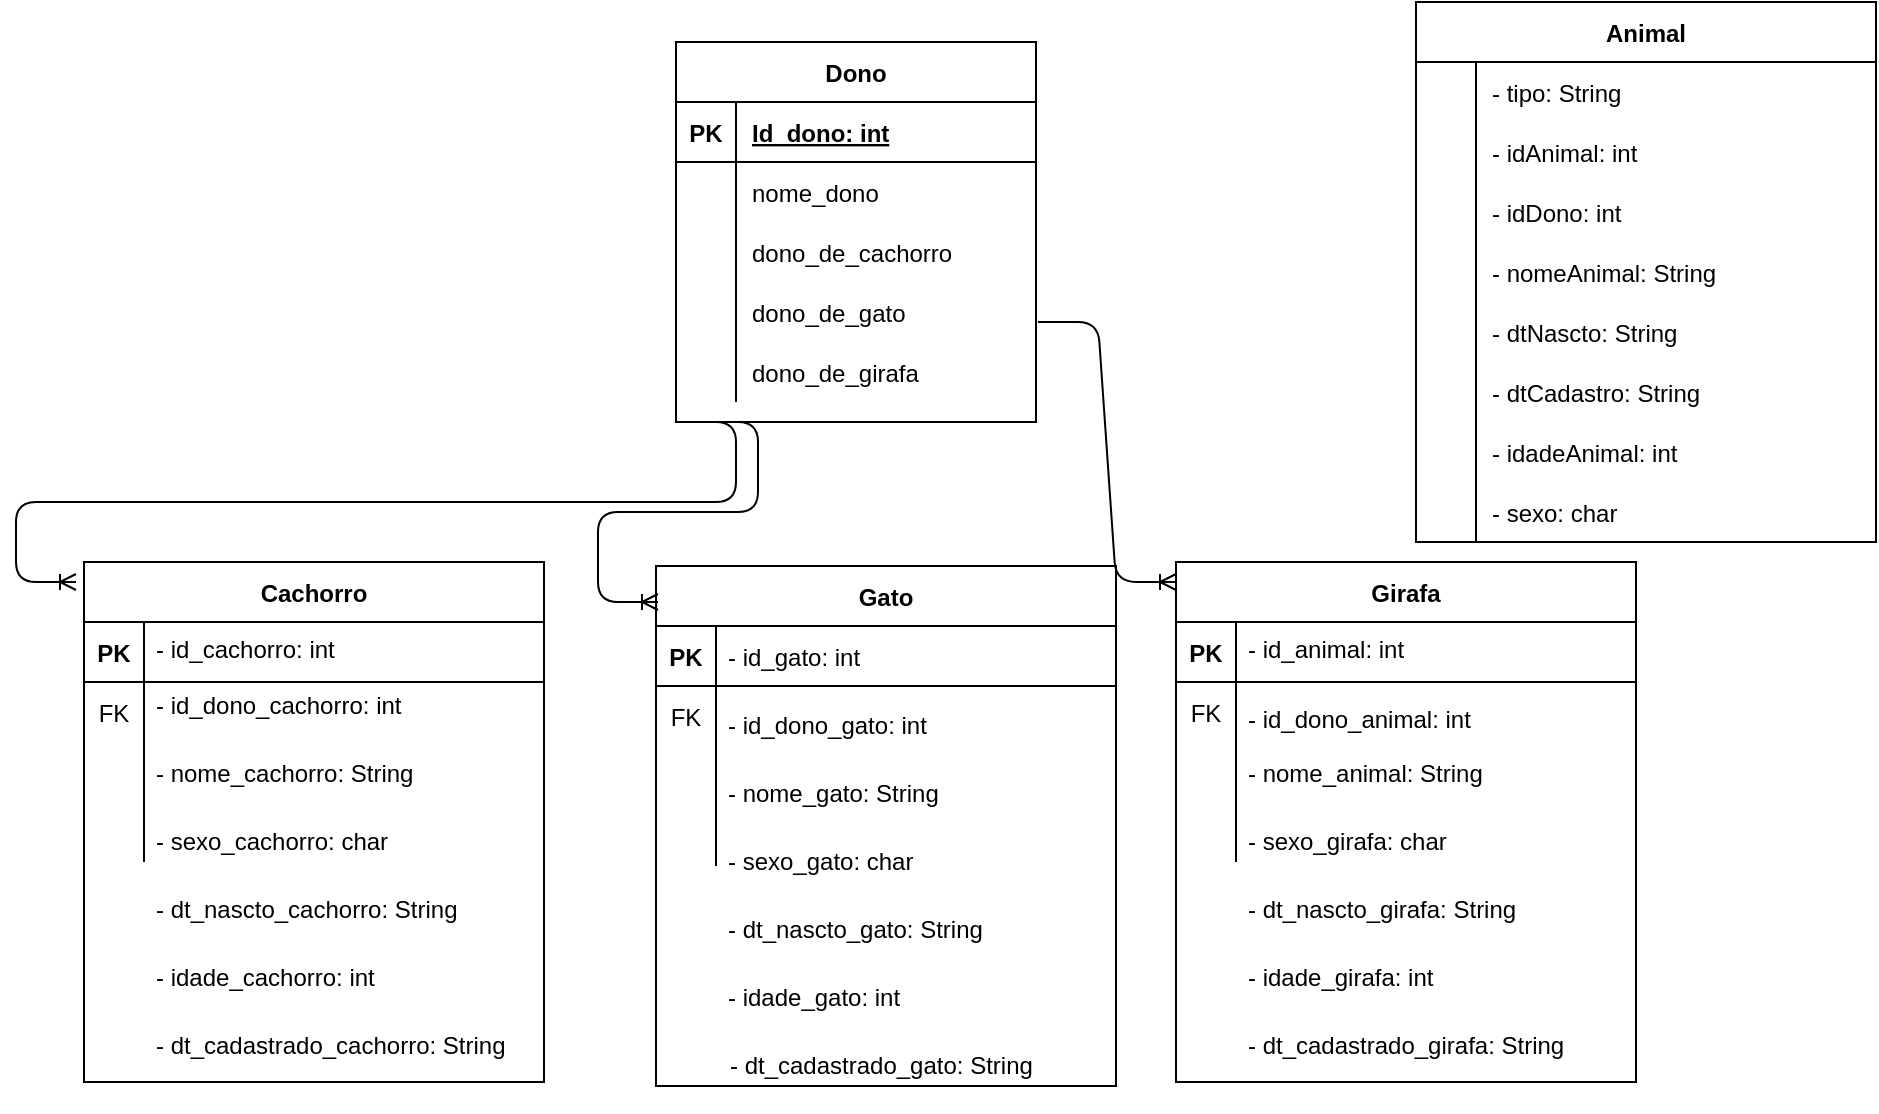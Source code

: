 <mxfile version="15.2.9" type="device" pages="2"><diagram id="C2Fwb1RQoLCma6E9Kmkk" name="MER"><mxGraphModel dx="2482" dy="478" grid="1" gridSize="10" guides="1" tooltips="1" connect="1" arrows="1" fold="1" page="1" pageScale="1" pageWidth="850" pageHeight="1100" math="0" shadow="0"><root><mxCell id="0"/><mxCell id="1" parent="0"/><mxCell id="GZSRxPhPsaHwsU6I7GCp-55" value="Cachorro" style="shape=table;startSize=30;container=1;collapsible=1;childLayout=tableLayout;fixedRows=1;rowLines=0;fontStyle=1;align=center;resizeLast=1;" parent="1" vertex="1"><mxGeometry x="-816" y="330" width="230" height="260" as="geometry"/></mxCell><mxCell id="GZSRxPhPsaHwsU6I7GCp-56" value="" style="shape=partialRectangle;collapsible=0;dropTarget=0;pointerEvents=0;fillColor=none;top=0;left=0;bottom=1;right=0;points=[[0,0.5],[1,0.5]];portConstraint=eastwest;" parent="GZSRxPhPsaHwsU6I7GCp-55" vertex="1"><mxGeometry y="30" width="230" height="30" as="geometry"/></mxCell><mxCell id="GZSRxPhPsaHwsU6I7GCp-57" value="PK" style="shape=partialRectangle;connectable=0;fillColor=none;top=0;left=0;bottom=0;right=0;fontStyle=1;overflow=hidden;" parent="GZSRxPhPsaHwsU6I7GCp-56" vertex="1"><mxGeometry width="30" height="30" as="geometry"><mxRectangle width="30" height="30" as="alternateBounds"/></mxGeometry></mxCell><mxCell id="GZSRxPhPsaHwsU6I7GCp-58" value="" style="shape=partialRectangle;connectable=0;fillColor=none;top=0;left=0;bottom=0;right=0;align=left;spacingLeft=6;fontStyle=5;overflow=hidden;" parent="GZSRxPhPsaHwsU6I7GCp-56" vertex="1"><mxGeometry x="30" width="200" height="30" as="geometry"><mxRectangle width="200" height="30" as="alternateBounds"/></mxGeometry></mxCell><mxCell id="GZSRxPhPsaHwsU6I7GCp-59" value="" style="shape=partialRectangle;collapsible=0;dropTarget=0;pointerEvents=0;fillColor=none;top=0;left=0;bottom=0;right=0;points=[[0,0.5],[1,0.5]];portConstraint=eastwest;" parent="GZSRxPhPsaHwsU6I7GCp-55" vertex="1"><mxGeometry y="60" width="230" height="30" as="geometry"/></mxCell><mxCell id="GZSRxPhPsaHwsU6I7GCp-60" value="FK" style="shape=partialRectangle;connectable=0;fillColor=none;top=0;left=0;bottom=0;right=0;editable=1;overflow=hidden;" parent="GZSRxPhPsaHwsU6I7GCp-59" vertex="1"><mxGeometry width="30" height="30" as="geometry"><mxRectangle width="30" height="30" as="alternateBounds"/></mxGeometry></mxCell><mxCell id="GZSRxPhPsaHwsU6I7GCp-61" value="" style="shape=partialRectangle;connectable=0;fillColor=none;top=0;left=0;bottom=0;right=0;align=left;spacingLeft=6;overflow=hidden;" parent="GZSRxPhPsaHwsU6I7GCp-59" vertex="1"><mxGeometry x="30" width="200" height="30" as="geometry"><mxRectangle width="200" height="30" as="alternateBounds"/></mxGeometry></mxCell><mxCell id="GZSRxPhPsaHwsU6I7GCp-62" value="" style="shape=partialRectangle;collapsible=0;dropTarget=0;pointerEvents=0;fillColor=none;top=0;left=0;bottom=0;right=0;points=[[0,0.5],[1,0.5]];portConstraint=eastwest;" parent="GZSRxPhPsaHwsU6I7GCp-55" vertex="1"><mxGeometry y="90" width="230" height="30" as="geometry"/></mxCell><mxCell id="GZSRxPhPsaHwsU6I7GCp-63" value="" style="shape=partialRectangle;connectable=0;fillColor=none;top=0;left=0;bottom=0;right=0;editable=1;overflow=hidden;" parent="GZSRxPhPsaHwsU6I7GCp-62" vertex="1"><mxGeometry width="30" height="30" as="geometry"><mxRectangle width="30" height="30" as="alternateBounds"/></mxGeometry></mxCell><mxCell id="GZSRxPhPsaHwsU6I7GCp-64" value="" style="shape=partialRectangle;connectable=0;fillColor=none;top=0;left=0;bottom=0;right=0;align=left;spacingLeft=6;overflow=hidden;" parent="GZSRxPhPsaHwsU6I7GCp-62" vertex="1"><mxGeometry x="30" width="200" height="30" as="geometry"><mxRectangle width="200" height="30" as="alternateBounds"/></mxGeometry></mxCell><mxCell id="GZSRxPhPsaHwsU6I7GCp-65" value="" style="shape=partialRectangle;collapsible=0;dropTarget=0;pointerEvents=0;fillColor=none;top=0;left=0;bottom=0;right=0;points=[[0,0.5],[1,0.5]];portConstraint=eastwest;" parent="GZSRxPhPsaHwsU6I7GCp-55" vertex="1"><mxGeometry y="120" width="230" height="30" as="geometry"/></mxCell><mxCell id="GZSRxPhPsaHwsU6I7GCp-66" value="" style="shape=partialRectangle;connectable=0;fillColor=none;top=0;left=0;bottom=0;right=0;editable=1;overflow=hidden;" parent="GZSRxPhPsaHwsU6I7GCp-65" vertex="1"><mxGeometry width="30" height="30" as="geometry"><mxRectangle width="30" height="30" as="alternateBounds"/></mxGeometry></mxCell><mxCell id="GZSRxPhPsaHwsU6I7GCp-67" value="" style="shape=partialRectangle;connectable=0;fillColor=none;top=0;left=0;bottom=0;right=0;align=left;spacingLeft=6;overflow=hidden;" parent="GZSRxPhPsaHwsU6I7GCp-65" vertex="1"><mxGeometry x="30" width="200" height="30" as="geometry"><mxRectangle width="200" height="30" as="alternateBounds"/></mxGeometry></mxCell><mxCell id="GZSRxPhPsaHwsU6I7GCp-68" value="- id_cachorro: int&#10;" style="text;strokeColor=none;fillColor=none;align=left;verticalAlign=top;spacingLeft=4;spacingRight=4;overflow=hidden;rotatable=0;points=[[0,0.5],[1,0.5]];portConstraint=eastwest;" parent="1" vertex="1"><mxGeometry x="-786" y="360" width="260" height="34" as="geometry"/></mxCell><mxCell id="GZSRxPhPsaHwsU6I7GCp-69" value="- id_dono_cachorro: int&#10;" style="text;strokeColor=none;fillColor=none;align=left;verticalAlign=top;spacingLeft=4;spacingRight=4;overflow=hidden;rotatable=0;points=[[0,0.5],[1,0.5]];portConstraint=eastwest;" parent="1" vertex="1"><mxGeometry x="-786" y="388" width="260" height="34" as="geometry"/></mxCell><mxCell id="GZSRxPhPsaHwsU6I7GCp-70" value="- nome_cachorro: String&#10;" style="text;strokeColor=none;fillColor=none;align=left;verticalAlign=top;spacingLeft=4;spacingRight=4;overflow=hidden;rotatable=0;points=[[0,0.5],[1,0.5]];portConstraint=eastwest;" parent="1" vertex="1"><mxGeometry x="-786" y="422" width="260" height="34" as="geometry"/></mxCell><mxCell id="GZSRxPhPsaHwsU6I7GCp-71" value="- sexo_cachorro: char&#10;" style="text;strokeColor=none;fillColor=none;align=left;verticalAlign=top;spacingLeft=4;spacingRight=4;overflow=hidden;rotatable=0;points=[[0,0.5],[1,0.5]];portConstraint=eastwest;" parent="1" vertex="1"><mxGeometry x="-786" y="456" width="260" height="34" as="geometry"/></mxCell><mxCell id="GZSRxPhPsaHwsU6I7GCp-72" value="- dt_nascto_cachorro: String&#10;" style="text;strokeColor=none;fillColor=none;align=left;verticalAlign=top;spacingLeft=4;spacingRight=4;overflow=hidden;rotatable=0;points=[[0,0.5],[1,0.5]];portConstraint=eastwest;" parent="1" vertex="1"><mxGeometry x="-786" y="490" width="260" height="34" as="geometry"/></mxCell><mxCell id="GZSRxPhPsaHwsU6I7GCp-73" value="- idade_cachorro: int&#10;" style="text;strokeColor=none;fillColor=none;align=left;verticalAlign=top;spacingLeft=4;spacingRight=4;overflow=hidden;rotatable=0;points=[[0,0.5],[1,0.5]];portConstraint=eastwest;" parent="1" vertex="1"><mxGeometry x="-786" y="524" width="260" height="34" as="geometry"/></mxCell><mxCell id="GZSRxPhPsaHwsU6I7GCp-74" value="- dt_cadastrado_cachorro: String&#10;" style="text;strokeColor=none;fillColor=none;align=left;verticalAlign=top;spacingLeft=4;spacingRight=4;overflow=hidden;rotatable=0;points=[[0,0.5],[1,0.5]];portConstraint=eastwest;" parent="1" vertex="1"><mxGeometry x="-786" y="558" width="260" height="34" as="geometry"/></mxCell><mxCell id="GZSRxPhPsaHwsU6I7GCp-75" value="Gato" style="shape=table;startSize=30;container=1;collapsible=1;childLayout=tableLayout;fixedRows=1;rowLines=0;fontStyle=1;align=center;resizeLast=1;" parent="1" vertex="1"><mxGeometry x="-530" y="332" width="230" height="260" as="geometry"/></mxCell><mxCell id="GZSRxPhPsaHwsU6I7GCp-76" value="" style="shape=partialRectangle;collapsible=0;dropTarget=0;pointerEvents=0;fillColor=none;top=0;left=0;bottom=1;right=0;points=[[0,0.5],[1,0.5]];portConstraint=eastwest;" parent="GZSRxPhPsaHwsU6I7GCp-75" vertex="1"><mxGeometry y="30" width="230" height="30" as="geometry"/></mxCell><mxCell id="GZSRxPhPsaHwsU6I7GCp-77" value="PK" style="shape=partialRectangle;connectable=0;fillColor=none;top=0;left=0;bottom=0;right=0;fontStyle=1;overflow=hidden;" parent="GZSRxPhPsaHwsU6I7GCp-76" vertex="1"><mxGeometry width="30" height="30" as="geometry"><mxRectangle width="30" height="30" as="alternateBounds"/></mxGeometry></mxCell><mxCell id="GZSRxPhPsaHwsU6I7GCp-78" value="" style="shape=partialRectangle;connectable=0;fillColor=none;top=0;left=0;bottom=0;right=0;align=left;spacingLeft=6;fontStyle=5;overflow=hidden;" parent="GZSRxPhPsaHwsU6I7GCp-76" vertex="1"><mxGeometry x="30" width="200" height="30" as="geometry"><mxRectangle width="200" height="30" as="alternateBounds"/></mxGeometry></mxCell><mxCell id="GZSRxPhPsaHwsU6I7GCp-79" value="" style="shape=partialRectangle;collapsible=0;dropTarget=0;pointerEvents=0;fillColor=none;top=0;left=0;bottom=0;right=0;points=[[0,0.5],[1,0.5]];portConstraint=eastwest;" parent="GZSRxPhPsaHwsU6I7GCp-75" vertex="1"><mxGeometry y="60" width="230" height="30" as="geometry"/></mxCell><mxCell id="GZSRxPhPsaHwsU6I7GCp-80" value="FK" style="shape=partialRectangle;connectable=0;fillColor=none;top=0;left=0;bottom=0;right=0;editable=1;overflow=hidden;" parent="GZSRxPhPsaHwsU6I7GCp-79" vertex="1"><mxGeometry width="30" height="30" as="geometry"><mxRectangle width="30" height="30" as="alternateBounds"/></mxGeometry></mxCell><mxCell id="GZSRxPhPsaHwsU6I7GCp-81" value="" style="shape=partialRectangle;connectable=0;fillColor=none;top=0;left=0;bottom=0;right=0;align=left;spacingLeft=6;overflow=hidden;" parent="GZSRxPhPsaHwsU6I7GCp-79" vertex="1"><mxGeometry x="30" width="200" height="30" as="geometry"><mxRectangle width="200" height="30" as="alternateBounds"/></mxGeometry></mxCell><mxCell id="GZSRxPhPsaHwsU6I7GCp-82" value="" style="shape=partialRectangle;collapsible=0;dropTarget=0;pointerEvents=0;fillColor=none;top=0;left=0;bottom=0;right=0;points=[[0,0.5],[1,0.5]];portConstraint=eastwest;" parent="GZSRxPhPsaHwsU6I7GCp-75" vertex="1"><mxGeometry y="90" width="230" height="30" as="geometry"/></mxCell><mxCell id="GZSRxPhPsaHwsU6I7GCp-83" value="" style="shape=partialRectangle;connectable=0;fillColor=none;top=0;left=0;bottom=0;right=0;editable=1;overflow=hidden;" parent="GZSRxPhPsaHwsU6I7GCp-82" vertex="1"><mxGeometry width="30" height="30" as="geometry"><mxRectangle width="30" height="30" as="alternateBounds"/></mxGeometry></mxCell><mxCell id="GZSRxPhPsaHwsU6I7GCp-84" value="" style="shape=partialRectangle;connectable=0;fillColor=none;top=0;left=0;bottom=0;right=0;align=left;spacingLeft=6;overflow=hidden;" parent="GZSRxPhPsaHwsU6I7GCp-82" vertex="1"><mxGeometry x="30" width="200" height="30" as="geometry"><mxRectangle width="200" height="30" as="alternateBounds"/></mxGeometry></mxCell><mxCell id="GZSRxPhPsaHwsU6I7GCp-85" value="" style="shape=partialRectangle;collapsible=0;dropTarget=0;pointerEvents=0;fillColor=none;top=0;left=0;bottom=0;right=0;points=[[0,0.5],[1,0.5]];portConstraint=eastwest;" parent="GZSRxPhPsaHwsU6I7GCp-75" vertex="1"><mxGeometry y="120" width="230" height="30" as="geometry"/></mxCell><mxCell id="GZSRxPhPsaHwsU6I7GCp-86" value="" style="shape=partialRectangle;connectable=0;fillColor=none;top=0;left=0;bottom=0;right=0;editable=1;overflow=hidden;" parent="GZSRxPhPsaHwsU6I7GCp-85" vertex="1"><mxGeometry width="30" height="30" as="geometry"><mxRectangle width="30" height="30" as="alternateBounds"/></mxGeometry></mxCell><mxCell id="GZSRxPhPsaHwsU6I7GCp-87" value="" style="shape=partialRectangle;connectable=0;fillColor=none;top=0;left=0;bottom=0;right=0;align=left;spacingLeft=6;overflow=hidden;" parent="GZSRxPhPsaHwsU6I7GCp-85" vertex="1"><mxGeometry x="30" width="200" height="30" as="geometry"><mxRectangle width="200" height="30" as="alternateBounds"/></mxGeometry></mxCell><mxCell id="GZSRxPhPsaHwsU6I7GCp-88" value="Girafa" style="shape=table;startSize=30;container=1;collapsible=1;childLayout=tableLayout;fixedRows=1;rowLines=0;fontStyle=1;align=center;resizeLast=1;" parent="1" vertex="1"><mxGeometry x="-270" y="330" width="230" height="260" as="geometry"/></mxCell><mxCell id="GZSRxPhPsaHwsU6I7GCp-89" value="" style="shape=partialRectangle;collapsible=0;dropTarget=0;pointerEvents=0;fillColor=none;top=0;left=0;bottom=1;right=0;points=[[0,0.5],[1,0.5]];portConstraint=eastwest;" parent="GZSRxPhPsaHwsU6I7GCp-88" vertex="1"><mxGeometry y="30" width="230" height="30" as="geometry"/></mxCell><mxCell id="GZSRxPhPsaHwsU6I7GCp-90" value="PK" style="shape=partialRectangle;connectable=0;fillColor=none;top=0;left=0;bottom=0;right=0;fontStyle=1;overflow=hidden;" parent="GZSRxPhPsaHwsU6I7GCp-89" vertex="1"><mxGeometry width="30" height="30" as="geometry"><mxRectangle width="30" height="30" as="alternateBounds"/></mxGeometry></mxCell><mxCell id="GZSRxPhPsaHwsU6I7GCp-91" value="" style="shape=partialRectangle;connectable=0;fillColor=none;top=0;left=0;bottom=0;right=0;align=left;spacingLeft=6;fontStyle=5;overflow=hidden;" parent="GZSRxPhPsaHwsU6I7GCp-89" vertex="1"><mxGeometry x="30" width="200" height="30" as="geometry"><mxRectangle width="200" height="30" as="alternateBounds"/></mxGeometry></mxCell><mxCell id="GZSRxPhPsaHwsU6I7GCp-92" value="" style="shape=partialRectangle;collapsible=0;dropTarget=0;pointerEvents=0;fillColor=none;top=0;left=0;bottom=0;right=0;points=[[0,0.5],[1,0.5]];portConstraint=eastwest;" parent="GZSRxPhPsaHwsU6I7GCp-88" vertex="1"><mxGeometry y="60" width="230" height="30" as="geometry"/></mxCell><mxCell id="GZSRxPhPsaHwsU6I7GCp-93" value="FK" style="shape=partialRectangle;connectable=0;fillColor=none;top=0;left=0;bottom=0;right=0;editable=1;overflow=hidden;" parent="GZSRxPhPsaHwsU6I7GCp-92" vertex="1"><mxGeometry width="30" height="30" as="geometry"><mxRectangle width="30" height="30" as="alternateBounds"/></mxGeometry></mxCell><mxCell id="GZSRxPhPsaHwsU6I7GCp-94" value="" style="shape=partialRectangle;connectable=0;fillColor=none;top=0;left=0;bottom=0;right=0;align=left;spacingLeft=6;overflow=hidden;" parent="GZSRxPhPsaHwsU6I7GCp-92" vertex="1"><mxGeometry x="30" width="200" height="30" as="geometry"><mxRectangle width="200" height="30" as="alternateBounds"/></mxGeometry></mxCell><mxCell id="GZSRxPhPsaHwsU6I7GCp-95" value="" style="shape=partialRectangle;collapsible=0;dropTarget=0;pointerEvents=0;fillColor=none;top=0;left=0;bottom=0;right=0;points=[[0,0.5],[1,0.5]];portConstraint=eastwest;" parent="GZSRxPhPsaHwsU6I7GCp-88" vertex="1"><mxGeometry y="90" width="230" height="30" as="geometry"/></mxCell><mxCell id="GZSRxPhPsaHwsU6I7GCp-96" value="" style="shape=partialRectangle;connectable=0;fillColor=none;top=0;left=0;bottom=0;right=0;editable=1;overflow=hidden;" parent="GZSRxPhPsaHwsU6I7GCp-95" vertex="1"><mxGeometry width="30" height="30" as="geometry"><mxRectangle width="30" height="30" as="alternateBounds"/></mxGeometry></mxCell><mxCell id="GZSRxPhPsaHwsU6I7GCp-97" value="" style="shape=partialRectangle;connectable=0;fillColor=none;top=0;left=0;bottom=0;right=0;align=left;spacingLeft=6;overflow=hidden;" parent="GZSRxPhPsaHwsU6I7GCp-95" vertex="1"><mxGeometry x="30" width="200" height="30" as="geometry"><mxRectangle width="200" height="30" as="alternateBounds"/></mxGeometry></mxCell><mxCell id="GZSRxPhPsaHwsU6I7GCp-98" value="" style="shape=partialRectangle;collapsible=0;dropTarget=0;pointerEvents=0;fillColor=none;top=0;left=0;bottom=0;right=0;points=[[0,0.5],[1,0.5]];portConstraint=eastwest;" parent="GZSRxPhPsaHwsU6I7GCp-88" vertex="1"><mxGeometry y="120" width="230" height="30" as="geometry"/></mxCell><mxCell id="GZSRxPhPsaHwsU6I7GCp-99" value="" style="shape=partialRectangle;connectable=0;fillColor=none;top=0;left=0;bottom=0;right=0;editable=1;overflow=hidden;" parent="GZSRxPhPsaHwsU6I7GCp-98" vertex="1"><mxGeometry width="30" height="30" as="geometry"><mxRectangle width="30" height="30" as="alternateBounds"/></mxGeometry></mxCell><mxCell id="GZSRxPhPsaHwsU6I7GCp-100" value="" style="shape=partialRectangle;connectable=0;fillColor=none;top=0;left=0;bottom=0;right=0;align=left;spacingLeft=6;overflow=hidden;" parent="GZSRxPhPsaHwsU6I7GCp-98" vertex="1"><mxGeometry x="30" width="200" height="30" as="geometry"><mxRectangle width="200" height="30" as="alternateBounds"/></mxGeometry></mxCell><mxCell id="GZSRxPhPsaHwsU6I7GCp-101" value="- id_gato: int&#10;" style="text;strokeColor=none;fillColor=none;align=left;verticalAlign=top;spacingLeft=4;spacingRight=4;overflow=hidden;rotatable=0;points=[[0,0.5],[1,0.5]];portConstraint=eastwest;" parent="1" vertex="1"><mxGeometry x="-500" y="364" width="200" height="34" as="geometry"/></mxCell><mxCell id="GZSRxPhPsaHwsU6I7GCp-102" value="- id_dono_gato: int&#10;" style="text;strokeColor=none;fillColor=none;align=left;verticalAlign=top;spacingLeft=4;spacingRight=4;overflow=hidden;rotatable=0;points=[[0,0.5],[1,0.5]];portConstraint=eastwest;" parent="1" vertex="1"><mxGeometry x="-500" y="398" width="190" height="34" as="geometry"/></mxCell><mxCell id="GZSRxPhPsaHwsU6I7GCp-103" value="- nome_gato: String&#10;" style="text;strokeColor=none;fillColor=none;align=left;verticalAlign=top;spacingLeft=4;spacingRight=4;overflow=hidden;rotatable=0;points=[[0,0.5],[1,0.5]];portConstraint=eastwest;" parent="1" vertex="1"><mxGeometry x="-500" y="432" width="260" height="34" as="geometry"/></mxCell><mxCell id="GZSRxPhPsaHwsU6I7GCp-104" value="- sexo_gato: char&#10;" style="text;strokeColor=none;fillColor=none;align=left;verticalAlign=top;spacingLeft=4;spacingRight=4;overflow=hidden;rotatable=0;points=[[0,0.5],[1,0.5]];portConstraint=eastwest;" parent="1" vertex="1"><mxGeometry x="-500" y="466" width="260" height="34" as="geometry"/></mxCell><mxCell id="GZSRxPhPsaHwsU6I7GCp-105" value="- dt_nascto_gato: String&#10;" style="text;strokeColor=none;fillColor=none;align=left;verticalAlign=top;spacingLeft=4;spacingRight=4;overflow=hidden;rotatable=0;points=[[0,0.5],[1,0.5]];portConstraint=eastwest;" parent="1" vertex="1"><mxGeometry x="-500" y="500" width="260" height="34" as="geometry"/></mxCell><mxCell id="GZSRxPhPsaHwsU6I7GCp-106" value="- idade_gato: int&#10;" style="text;strokeColor=none;fillColor=none;align=left;verticalAlign=top;spacingLeft=4;spacingRight=4;overflow=hidden;rotatable=0;points=[[0,0.5],[1,0.5]];portConstraint=eastwest;" parent="1" vertex="1"><mxGeometry x="-500" y="534" width="260" height="34" as="geometry"/></mxCell><mxCell id="GZSRxPhPsaHwsU6I7GCp-107" value="- dt_cadastrado_gato: String&#10;" style="text;strokeColor=none;fillColor=none;align=left;verticalAlign=top;spacingLeft=4;spacingRight=4;overflow=hidden;rotatable=0;points=[[0,0.5],[1,0.5]];portConstraint=eastwest;" parent="1" vertex="1"><mxGeometry x="-499" y="568" width="260" height="34" as="geometry"/></mxCell><mxCell id="GZSRxPhPsaHwsU6I7GCp-108" value="- id_animal: int&#10;" style="text;strokeColor=none;fillColor=none;align=left;verticalAlign=top;spacingLeft=4;spacingRight=4;overflow=hidden;rotatable=0;points=[[0,0.5],[1,0.5]];portConstraint=eastwest;" parent="1" vertex="1"><mxGeometry x="-240" y="360" width="260" height="34" as="geometry"/></mxCell><mxCell id="GZSRxPhPsaHwsU6I7GCp-109" value="- id_dono_animal: int&#10;" style="text;strokeColor=none;fillColor=none;align=left;verticalAlign=top;spacingLeft=4;spacingRight=4;overflow=hidden;rotatable=0;points=[[0,0.5],[1,0.5]];portConstraint=eastwest;" parent="1" vertex="1"><mxGeometry x="-240" y="395" width="260" height="34" as="geometry"/></mxCell><mxCell id="GZSRxPhPsaHwsU6I7GCp-110" value="- nome_animal: String&#10;" style="text;strokeColor=none;fillColor=none;align=left;verticalAlign=top;spacingLeft=4;spacingRight=4;overflow=hidden;rotatable=0;points=[[0,0.5],[1,0.5]];portConstraint=eastwest;" parent="1" vertex="1"><mxGeometry x="-240" y="422" width="260" height="34" as="geometry"/></mxCell><mxCell id="GZSRxPhPsaHwsU6I7GCp-111" value="- sexo_girafa: char&#10;" style="text;strokeColor=none;fillColor=none;align=left;verticalAlign=top;spacingLeft=4;spacingRight=4;overflow=hidden;rotatable=0;points=[[0,0.5],[1,0.5]];portConstraint=eastwest;" parent="1" vertex="1"><mxGeometry x="-240" y="456" width="260" height="34" as="geometry"/></mxCell><mxCell id="GZSRxPhPsaHwsU6I7GCp-112" value="- dt_nascto_girafa: String&#10;" style="text;strokeColor=none;fillColor=none;align=left;verticalAlign=top;spacingLeft=4;spacingRight=4;overflow=hidden;rotatable=0;points=[[0,0.5],[1,0.5]];portConstraint=eastwest;" parent="1" vertex="1"><mxGeometry x="-240" y="490" width="260" height="34" as="geometry"/></mxCell><mxCell id="GZSRxPhPsaHwsU6I7GCp-113" value="- idade_girafa: int&#10;" style="text;strokeColor=none;fillColor=none;align=left;verticalAlign=top;spacingLeft=4;spacingRight=4;overflow=hidden;rotatable=0;points=[[0,0.5],[1,0.5]];portConstraint=eastwest;" parent="1" vertex="1"><mxGeometry x="-240" y="524" width="260" height="34" as="geometry"/></mxCell><mxCell id="GZSRxPhPsaHwsU6I7GCp-114" value="- dt_cadastrado_girafa: String&#10;" style="text;strokeColor=none;fillColor=none;align=left;verticalAlign=top;spacingLeft=4;spacingRight=4;overflow=hidden;rotatable=0;points=[[0,0.5],[1,0.5]];portConstraint=eastwest;" parent="1" vertex="1"><mxGeometry x="-240" y="558" width="260" height="34" as="geometry"/></mxCell><mxCell id="GZSRxPhPsaHwsU6I7GCp-115" value="Dono" style="shape=table;startSize=30;container=1;collapsible=1;childLayout=tableLayout;fixedRows=1;rowLines=0;fontStyle=1;align=center;resizeLast=1;" parent="1" vertex="1"><mxGeometry x="-520" y="70" width="180" height="190" as="geometry"/></mxCell><mxCell id="GZSRxPhPsaHwsU6I7GCp-116" value="" style="shape=partialRectangle;collapsible=0;dropTarget=0;pointerEvents=0;fillColor=none;top=0;left=0;bottom=1;right=0;points=[[0,0.5],[1,0.5]];portConstraint=eastwest;" parent="GZSRxPhPsaHwsU6I7GCp-115" vertex="1"><mxGeometry y="30" width="180" height="30" as="geometry"/></mxCell><mxCell id="GZSRxPhPsaHwsU6I7GCp-117" value="PK" style="shape=partialRectangle;connectable=0;fillColor=none;top=0;left=0;bottom=0;right=0;fontStyle=1;overflow=hidden;" parent="GZSRxPhPsaHwsU6I7GCp-116" vertex="1"><mxGeometry width="30" height="30" as="geometry"><mxRectangle width="30" height="30" as="alternateBounds"/></mxGeometry></mxCell><mxCell id="GZSRxPhPsaHwsU6I7GCp-118" value="Id_dono: int" style="shape=partialRectangle;connectable=0;fillColor=none;top=0;left=0;bottom=0;right=0;align=left;spacingLeft=6;fontStyle=5;overflow=hidden;" parent="GZSRxPhPsaHwsU6I7GCp-116" vertex="1"><mxGeometry x="30" width="150" height="30" as="geometry"><mxRectangle width="150" height="30" as="alternateBounds"/></mxGeometry></mxCell><mxCell id="GZSRxPhPsaHwsU6I7GCp-119" value="" style="shape=partialRectangle;collapsible=0;dropTarget=0;pointerEvents=0;fillColor=none;top=0;left=0;bottom=0;right=0;points=[[0,0.5],[1,0.5]];portConstraint=eastwest;" parent="GZSRxPhPsaHwsU6I7GCp-115" vertex="1"><mxGeometry y="60" width="180" height="30" as="geometry"/></mxCell><mxCell id="GZSRxPhPsaHwsU6I7GCp-120" value="" style="shape=partialRectangle;connectable=0;fillColor=none;top=0;left=0;bottom=0;right=0;editable=1;overflow=hidden;" parent="GZSRxPhPsaHwsU6I7GCp-119" vertex="1"><mxGeometry width="30" height="30" as="geometry"><mxRectangle width="30" height="30" as="alternateBounds"/></mxGeometry></mxCell><mxCell id="GZSRxPhPsaHwsU6I7GCp-121" value="nome_dono" style="shape=partialRectangle;connectable=0;fillColor=none;top=0;left=0;bottom=0;right=0;align=left;spacingLeft=6;overflow=hidden;" parent="GZSRxPhPsaHwsU6I7GCp-119" vertex="1"><mxGeometry x="30" width="150" height="30" as="geometry"><mxRectangle width="150" height="30" as="alternateBounds"/></mxGeometry></mxCell><mxCell id="GZSRxPhPsaHwsU6I7GCp-122" value="" style="shape=partialRectangle;collapsible=0;dropTarget=0;pointerEvents=0;fillColor=none;top=0;left=0;bottom=0;right=0;points=[[0,0.5],[1,0.5]];portConstraint=eastwest;" parent="GZSRxPhPsaHwsU6I7GCp-115" vertex="1"><mxGeometry y="90" width="180" height="30" as="geometry"/></mxCell><mxCell id="GZSRxPhPsaHwsU6I7GCp-123" value="" style="shape=partialRectangle;connectable=0;fillColor=none;top=0;left=0;bottom=0;right=0;editable=1;overflow=hidden;" parent="GZSRxPhPsaHwsU6I7GCp-122" vertex="1"><mxGeometry width="30" height="30" as="geometry"><mxRectangle width="30" height="30" as="alternateBounds"/></mxGeometry></mxCell><mxCell id="GZSRxPhPsaHwsU6I7GCp-124" value="dono_de_cachorro" style="shape=partialRectangle;connectable=0;fillColor=none;top=0;left=0;bottom=0;right=0;align=left;spacingLeft=6;overflow=hidden;" parent="GZSRxPhPsaHwsU6I7GCp-122" vertex="1"><mxGeometry x="30" width="150" height="30" as="geometry"><mxRectangle width="150" height="30" as="alternateBounds"/></mxGeometry></mxCell><mxCell id="GZSRxPhPsaHwsU6I7GCp-125" value="" style="shape=partialRectangle;collapsible=0;dropTarget=0;pointerEvents=0;fillColor=none;top=0;left=0;bottom=0;right=0;points=[[0,0.5],[1,0.5]];portConstraint=eastwest;" parent="GZSRxPhPsaHwsU6I7GCp-115" vertex="1"><mxGeometry y="120" width="180" height="30" as="geometry"/></mxCell><mxCell id="GZSRxPhPsaHwsU6I7GCp-126" value="" style="shape=partialRectangle;connectable=0;fillColor=none;top=0;left=0;bottom=0;right=0;editable=1;overflow=hidden;" parent="GZSRxPhPsaHwsU6I7GCp-125" vertex="1"><mxGeometry width="30" height="30" as="geometry"><mxRectangle width="30" height="30" as="alternateBounds"/></mxGeometry></mxCell><mxCell id="GZSRxPhPsaHwsU6I7GCp-127" value="dono_de_gato" style="shape=partialRectangle;connectable=0;fillColor=none;top=0;left=0;bottom=0;right=0;align=left;spacingLeft=6;overflow=hidden;" parent="GZSRxPhPsaHwsU6I7GCp-125" vertex="1"><mxGeometry x="30" width="150" height="30" as="geometry"><mxRectangle width="150" height="30" as="alternateBounds"/></mxGeometry></mxCell><mxCell id="GZSRxPhPsaHwsU6I7GCp-128" value="" style="shape=partialRectangle;collapsible=0;dropTarget=0;pointerEvents=0;fillColor=none;top=0;left=0;bottom=0;right=0;points=[[0,0.5],[1,0.5]];portConstraint=eastwest;" parent="GZSRxPhPsaHwsU6I7GCp-115" vertex="1"><mxGeometry y="150" width="180" height="30" as="geometry"/></mxCell><mxCell id="GZSRxPhPsaHwsU6I7GCp-129" value="" style="shape=partialRectangle;connectable=0;fillColor=none;top=0;left=0;bottom=0;right=0;editable=1;overflow=hidden;" parent="GZSRxPhPsaHwsU6I7GCp-128" vertex="1"><mxGeometry width="30" height="30" as="geometry"><mxRectangle width="30" height="30" as="alternateBounds"/></mxGeometry></mxCell><mxCell id="GZSRxPhPsaHwsU6I7GCp-130" value="dono_de_girafa" style="shape=partialRectangle;connectable=0;fillColor=none;top=0;left=0;bottom=0;right=0;align=left;spacingLeft=6;overflow=hidden;" parent="GZSRxPhPsaHwsU6I7GCp-128" vertex="1"><mxGeometry x="30" width="150" height="30" as="geometry"><mxRectangle width="150" height="30" as="alternateBounds"/></mxGeometry></mxCell><mxCell id="GZSRxPhPsaHwsU6I7GCp-134" value="" style="edgeStyle=entityRelationEdgeStyle;fontSize=12;html=1;endArrow=ERoneToMany;" parent="1" edge="1"><mxGeometry width="100" height="100" relative="1" as="geometry"><mxPoint x="-339" y="210" as="sourcePoint"/><mxPoint x="-270" y="340" as="targetPoint"/></mxGeometry></mxCell><mxCell id="GZSRxPhPsaHwsU6I7GCp-136" value="" style="edgeStyle=entityRelationEdgeStyle;fontSize=12;html=1;endArrow=ERoneToMany;exitX=0;exitY=1;exitDx=0;exitDy=0;" parent="1" edge="1"><mxGeometry width="100" height="100" relative="1" as="geometry"><mxPoint x="-509" y="260" as="sourcePoint"/><mxPoint x="-529" y="350" as="targetPoint"/></mxGeometry></mxCell><mxCell id="GZSRxPhPsaHwsU6I7GCp-137" value="" style="edgeStyle=entityRelationEdgeStyle;fontSize=12;html=1;endArrow=ERoneToMany;exitX=0;exitY=1;exitDx=0;exitDy=0;" parent="1" source="GZSRxPhPsaHwsU6I7GCp-115" edge="1"><mxGeometry width="100" height="100" relative="1" as="geometry"><mxPoint x="-520" y="200" as="sourcePoint"/><mxPoint x="-820" y="340" as="targetPoint"/></mxGeometry></mxCell><mxCell id="-xSKDkyMsjR4uVfIJPXq-1" value="Animal" style="shape=table;startSize=30;container=1;collapsible=1;childLayout=tableLayout;fixedRows=1;rowLines=0;fontStyle=1;align=center;resizeLast=1;" vertex="1" parent="1"><mxGeometry x="-150" y="50" width="230" height="270" as="geometry"/></mxCell><mxCell id="-xSKDkyMsjR4uVfIJPXq-5" value="" style="shape=partialRectangle;collapsible=0;dropTarget=0;pointerEvents=0;fillColor=none;top=0;left=0;bottom=0;right=0;points=[[0,0.5],[1,0.5]];portConstraint=eastwest;" vertex="1" parent="-xSKDkyMsjR4uVfIJPXq-1"><mxGeometry y="30" width="230" height="30" as="geometry"/></mxCell><mxCell id="-xSKDkyMsjR4uVfIJPXq-6" value="" style="shape=partialRectangle;connectable=0;fillColor=none;top=0;left=0;bottom=0;right=0;editable=1;overflow=hidden;" vertex="1" parent="-xSKDkyMsjR4uVfIJPXq-5"><mxGeometry width="30" height="30" as="geometry"><mxRectangle width="30" height="30" as="alternateBounds"/></mxGeometry></mxCell><mxCell id="-xSKDkyMsjR4uVfIJPXq-7" value="- tipo: String" style="shape=partialRectangle;connectable=0;fillColor=none;top=0;left=0;bottom=0;right=0;align=left;spacingLeft=6;overflow=hidden;" vertex="1" parent="-xSKDkyMsjR4uVfIJPXq-5"><mxGeometry x="30" width="200" height="30" as="geometry"><mxRectangle width="200" height="30" as="alternateBounds"/></mxGeometry></mxCell><mxCell id="-xSKDkyMsjR4uVfIJPXq-8" value="" style="shape=partialRectangle;collapsible=0;dropTarget=0;pointerEvents=0;fillColor=none;top=0;left=0;bottom=0;right=0;points=[[0,0.5],[1,0.5]];portConstraint=eastwest;" vertex="1" parent="-xSKDkyMsjR4uVfIJPXq-1"><mxGeometry y="60" width="230" height="30" as="geometry"/></mxCell><mxCell id="-xSKDkyMsjR4uVfIJPXq-9" value="" style="shape=partialRectangle;connectable=0;fillColor=none;top=0;left=0;bottom=0;right=0;editable=1;overflow=hidden;" vertex="1" parent="-xSKDkyMsjR4uVfIJPXq-8"><mxGeometry width="30" height="30" as="geometry"><mxRectangle width="30" height="30" as="alternateBounds"/></mxGeometry></mxCell><mxCell id="-xSKDkyMsjR4uVfIJPXq-10" value="- idAnimal: int" style="shape=partialRectangle;connectable=0;fillColor=none;top=0;left=0;bottom=0;right=0;align=left;spacingLeft=6;overflow=hidden;" vertex="1" parent="-xSKDkyMsjR4uVfIJPXq-8"><mxGeometry x="30" width="200" height="30" as="geometry"><mxRectangle width="200" height="30" as="alternateBounds"/></mxGeometry></mxCell><mxCell id="-xSKDkyMsjR4uVfIJPXq-14" value="" style="shape=partialRectangle;collapsible=0;dropTarget=0;pointerEvents=0;fillColor=none;top=0;left=0;bottom=0;right=0;points=[[0,0.5],[1,0.5]];portConstraint=eastwest;" vertex="1" parent="-xSKDkyMsjR4uVfIJPXq-1"><mxGeometry y="90" width="230" height="30" as="geometry"/></mxCell><mxCell id="-xSKDkyMsjR4uVfIJPXq-15" value="" style="shape=partialRectangle;connectable=0;fillColor=none;top=0;left=0;bottom=0;right=0;editable=1;overflow=hidden;" vertex="1" parent="-xSKDkyMsjR4uVfIJPXq-14"><mxGeometry width="30" height="30" as="geometry"><mxRectangle width="30" height="30" as="alternateBounds"/></mxGeometry></mxCell><mxCell id="-xSKDkyMsjR4uVfIJPXq-16" value="- idDono: int" style="shape=partialRectangle;connectable=0;fillColor=none;top=0;left=0;bottom=0;right=0;align=left;spacingLeft=6;overflow=hidden;" vertex="1" parent="-xSKDkyMsjR4uVfIJPXq-14"><mxGeometry x="30" width="200" height="30" as="geometry"><mxRectangle width="200" height="30" as="alternateBounds"/></mxGeometry></mxCell><mxCell id="-xSKDkyMsjR4uVfIJPXq-11" value="" style="shape=partialRectangle;collapsible=0;dropTarget=0;pointerEvents=0;fillColor=none;top=0;left=0;bottom=0;right=0;points=[[0,0.5],[1,0.5]];portConstraint=eastwest;" vertex="1" parent="-xSKDkyMsjR4uVfIJPXq-1"><mxGeometry y="120" width="230" height="30" as="geometry"/></mxCell><mxCell id="-xSKDkyMsjR4uVfIJPXq-12" value="" style="shape=partialRectangle;connectable=0;fillColor=none;top=0;left=0;bottom=0;right=0;editable=1;overflow=hidden;" vertex="1" parent="-xSKDkyMsjR4uVfIJPXq-11"><mxGeometry width="30" height="30" as="geometry"><mxRectangle width="30" height="30" as="alternateBounds"/></mxGeometry></mxCell><mxCell id="-xSKDkyMsjR4uVfIJPXq-13" value="- nomeAnimal: String" style="shape=partialRectangle;connectable=0;fillColor=none;top=0;left=0;bottom=0;right=0;align=left;spacingLeft=6;overflow=hidden;" vertex="1" parent="-xSKDkyMsjR4uVfIJPXq-11"><mxGeometry x="30" width="200" height="30" as="geometry"><mxRectangle width="200" height="30" as="alternateBounds"/></mxGeometry></mxCell><mxCell id="-xSKDkyMsjR4uVfIJPXq-17" value="" style="shape=partialRectangle;collapsible=0;dropTarget=0;pointerEvents=0;fillColor=none;top=0;left=0;bottom=0;right=0;points=[[0,0.5],[1,0.5]];portConstraint=eastwest;" vertex="1" parent="-xSKDkyMsjR4uVfIJPXq-1"><mxGeometry y="150" width="230" height="30" as="geometry"/></mxCell><mxCell id="-xSKDkyMsjR4uVfIJPXq-18" value="" style="shape=partialRectangle;connectable=0;fillColor=none;top=0;left=0;bottom=0;right=0;editable=1;overflow=hidden;" vertex="1" parent="-xSKDkyMsjR4uVfIJPXq-17"><mxGeometry width="30" height="30" as="geometry"><mxRectangle width="30" height="30" as="alternateBounds"/></mxGeometry></mxCell><mxCell id="-xSKDkyMsjR4uVfIJPXq-19" value="- dtNascto: String" style="shape=partialRectangle;connectable=0;fillColor=none;top=0;left=0;bottom=0;right=0;align=left;spacingLeft=6;overflow=hidden;" vertex="1" parent="-xSKDkyMsjR4uVfIJPXq-17"><mxGeometry x="30" width="200" height="30" as="geometry"><mxRectangle width="200" height="30" as="alternateBounds"/></mxGeometry></mxCell><mxCell id="-xSKDkyMsjR4uVfIJPXq-21" value="" style="shape=partialRectangle;collapsible=0;dropTarget=0;pointerEvents=0;fillColor=none;top=0;left=0;bottom=0;right=0;points=[[0,0.5],[1,0.5]];portConstraint=eastwest;" vertex="1" parent="-xSKDkyMsjR4uVfIJPXq-1"><mxGeometry y="180" width="230" height="30" as="geometry"/></mxCell><mxCell id="-xSKDkyMsjR4uVfIJPXq-22" value="" style="shape=partialRectangle;connectable=0;fillColor=none;top=0;left=0;bottom=0;right=0;editable=1;overflow=hidden;" vertex="1" parent="-xSKDkyMsjR4uVfIJPXq-21"><mxGeometry width="30" height="30" as="geometry"><mxRectangle width="30" height="30" as="alternateBounds"/></mxGeometry></mxCell><mxCell id="-xSKDkyMsjR4uVfIJPXq-23" value="- dtCadastro: String" style="shape=partialRectangle;connectable=0;fillColor=none;top=0;left=0;bottom=0;right=0;align=left;spacingLeft=6;overflow=hidden;" vertex="1" parent="-xSKDkyMsjR4uVfIJPXq-21"><mxGeometry x="30" width="200" height="30" as="geometry"><mxRectangle width="200" height="30" as="alternateBounds"/></mxGeometry></mxCell><mxCell id="-xSKDkyMsjR4uVfIJPXq-24" value="" style="shape=partialRectangle;collapsible=0;dropTarget=0;pointerEvents=0;fillColor=none;top=0;left=0;bottom=0;right=0;points=[[0,0.5],[1,0.5]];portConstraint=eastwest;" vertex="1" parent="-xSKDkyMsjR4uVfIJPXq-1"><mxGeometry y="210" width="230" height="30" as="geometry"/></mxCell><mxCell id="-xSKDkyMsjR4uVfIJPXq-25" value="" style="shape=partialRectangle;connectable=0;fillColor=none;top=0;left=0;bottom=0;right=0;editable=1;overflow=hidden;" vertex="1" parent="-xSKDkyMsjR4uVfIJPXq-24"><mxGeometry width="30" height="30" as="geometry"><mxRectangle width="30" height="30" as="alternateBounds"/></mxGeometry></mxCell><mxCell id="-xSKDkyMsjR4uVfIJPXq-26" value="- idadeAnimal: int" style="shape=partialRectangle;connectable=0;fillColor=none;top=0;left=0;bottom=0;right=0;align=left;spacingLeft=6;overflow=hidden;" vertex="1" parent="-xSKDkyMsjR4uVfIJPXq-24"><mxGeometry x="30" width="200" height="30" as="geometry"><mxRectangle width="200" height="30" as="alternateBounds"/></mxGeometry></mxCell><mxCell id="-xSKDkyMsjR4uVfIJPXq-27" value="" style="shape=partialRectangle;collapsible=0;dropTarget=0;pointerEvents=0;fillColor=none;top=0;left=0;bottom=0;right=0;points=[[0,0.5],[1,0.5]];portConstraint=eastwest;" vertex="1" parent="-xSKDkyMsjR4uVfIJPXq-1"><mxGeometry y="240" width="230" height="30" as="geometry"/></mxCell><mxCell id="-xSKDkyMsjR4uVfIJPXq-28" value="" style="shape=partialRectangle;connectable=0;fillColor=none;top=0;left=0;bottom=0;right=0;editable=1;overflow=hidden;" vertex="1" parent="-xSKDkyMsjR4uVfIJPXq-27"><mxGeometry width="30" height="30" as="geometry"><mxRectangle width="30" height="30" as="alternateBounds"/></mxGeometry></mxCell><mxCell id="-xSKDkyMsjR4uVfIJPXq-29" value="- sexo: char" style="shape=partialRectangle;connectable=0;fillColor=none;top=0;left=0;bottom=0;right=0;align=left;spacingLeft=6;overflow=hidden;" vertex="1" parent="-xSKDkyMsjR4uVfIJPXq-27"><mxGeometry x="30" width="200" height="30" as="geometry"><mxRectangle width="200" height="30" as="alternateBounds"/></mxGeometry></mxCell></root></mxGraphModel></diagram><diagram id="Vp5opKb5r-DrDWuGtX6S" name="UML"><mxGraphModel dx="782" dy="1578" grid="1" gridSize="10" guides="1" tooltips="1" connect="1" arrows="1" fold="1" page="1" pageScale="1" pageWidth="850" pageHeight="1100" math="0" shadow="0"><root><mxCell id="qrkpZ3o6RQikUgYNQ6ys-0"/><mxCell id="qrkpZ3o6RQikUgYNQ6ys-1" parent="qrkpZ3o6RQikUgYNQ6ys-0"/><mxCell id="igTtFyQpCf87X8qI2RXB-0" value="Animal" style="swimlane;fontStyle=0;childLayout=stackLayout;horizontal=1;startSize=26;fillColor=none;horizontalStack=0;resizeParent=1;resizeParentMax=0;resizeLast=0;collapsible=1;marginBottom=0;" vertex="1" parent="qrkpZ3o6RQikUgYNQ6ys-1"><mxGeometry x="100" y="122" width="170" height="208" as="geometry"/></mxCell><mxCell id="igTtFyQpCf87X8qI2RXB-1" value="- id_animal: int" style="text;strokeColor=none;fillColor=none;align=left;verticalAlign=top;spacingLeft=4;spacingRight=4;overflow=hidden;rotatable=0;points=[[0,0.5],[1,0.5]];portConstraint=eastwest;" vertex="1" parent="igTtFyQpCf87X8qI2RXB-0"><mxGeometry y="26" width="170" height="26" as="geometry"/></mxCell><mxCell id="fh1ME-ZNRmSn8oJTvtSy-1" value="- id_dono_animal: int" style="text;strokeColor=none;fillColor=none;align=left;verticalAlign=top;spacingLeft=4;spacingRight=4;overflow=hidden;rotatable=0;points=[[0,0.5],[1,0.5]];portConstraint=eastwest;" vertex="1" parent="igTtFyQpCf87X8qI2RXB-0"><mxGeometry y="52" width="170" height="26" as="geometry"/></mxCell><mxCell id="fh1ME-ZNRmSn8oJTvtSy-2" value="-nome_animal: String" style="text;strokeColor=none;fillColor=none;align=left;verticalAlign=top;spacingLeft=4;spacingRight=4;overflow=hidden;rotatable=0;points=[[0,0.5],[1,0.5]];portConstraint=eastwest;" vertex="1" parent="igTtFyQpCf87X8qI2RXB-0"><mxGeometry y="78" width="170" height="26" as="geometry"/></mxCell><mxCell id="fh1ME-ZNRmSn8oJTvtSy-4" value="-sexo: char" style="text;strokeColor=none;fillColor=none;align=left;verticalAlign=top;spacingLeft=4;spacingRight=4;overflow=hidden;rotatable=0;points=[[0,0.5],[1,0.5]];portConstraint=eastwest;" vertex="1" parent="igTtFyQpCf87X8qI2RXB-0"><mxGeometry y="104" width="170" height="26" as="geometry"/></mxCell><mxCell id="igTtFyQpCf87X8qI2RXB-2" value="- dt_nascto_animal: String" style="text;strokeColor=none;fillColor=none;align=left;verticalAlign=top;spacingLeft=4;spacingRight=4;overflow=hidden;rotatable=0;points=[[0,0.5],[1,0.5]];portConstraint=eastwest;" vertex="1" parent="igTtFyQpCf87X8qI2RXB-0"><mxGeometry y="130" width="170" height="26" as="geometry"/></mxCell><mxCell id="fh1ME-ZNRmSn8oJTvtSy-3" value="- idade_animal: int" style="text;strokeColor=none;fillColor=none;align=left;verticalAlign=top;spacingLeft=4;spacingRight=4;overflow=hidden;rotatable=0;points=[[0,0.5],[1,0.5]];portConstraint=eastwest;" vertex="1" parent="igTtFyQpCf87X8qI2RXB-0"><mxGeometry y="156" width="170" height="26" as="geometry"/></mxCell><mxCell id="igTtFyQpCf87X8qI2RXB-3" value="- dt_cadastro_animal: String" style="text;strokeColor=none;fillColor=none;align=left;verticalAlign=top;spacingLeft=4;spacingRight=4;overflow=hidden;rotatable=0;points=[[0,0.5],[1,0.5]];portConstraint=eastwest;" vertex="1" parent="igTtFyQpCf87X8qI2RXB-0"><mxGeometry y="182" width="170" height="26" as="geometry"/></mxCell><mxCell id="fh1ME-ZNRmSn8oJTvtSy-19" style="edgeStyle=orthogonalEdgeStyle;rounded=0;orthogonalLoop=1;jettySize=auto;html=1;exitX=0;exitY=0.75;exitDx=0;exitDy=0;entryX=1;entryY=0.5;entryDx=0;entryDy=0;" edge="1" parent="qrkpZ3o6RQikUgYNQ6ys-1" source="fh1ME-ZNRmSn8oJTvtSy-5" target="fh1ME-ZNRmSn8oJTvtSy-1"><mxGeometry relative="1" as="geometry"/></mxCell><mxCell id="fh1ME-ZNRmSn8oJTvtSy-5" value="Cachorro" style="swimlane;fontStyle=0;childLayout=stackLayout;horizontal=1;startSize=26;fillColor=none;horizontalStack=0;resizeParent=1;resizeParentMax=0;resizeLast=0;collapsible=1;marginBottom=0;" vertex="1" parent="qrkpZ3o6RQikUgYNQ6ys-1"><mxGeometry x="420" y="90" width="140" height="52" as="geometry"/></mxCell><mxCell id="fh1ME-ZNRmSn8oJTvtSy-20" style="edgeStyle=orthogonalEdgeStyle;rounded=0;orthogonalLoop=1;jettySize=auto;html=1;exitX=0;exitY=0.5;exitDx=0;exitDy=0;" edge="1" parent="qrkpZ3o6RQikUgYNQ6ys-1" source="fh1ME-ZNRmSn8oJTvtSy-9" target="fh1ME-ZNRmSn8oJTvtSy-4"><mxGeometry relative="1" as="geometry"/></mxCell><mxCell id="fh1ME-ZNRmSn8oJTvtSy-9" value="Gato" style="swimlane;fontStyle=0;childLayout=stackLayout;horizontal=1;startSize=26;fillColor=none;horizontalStack=0;resizeParent=1;resizeParentMax=0;resizeLast=0;collapsible=1;marginBottom=0;" vertex="1" parent="qrkpZ3o6RQikUgYNQ6ys-1"><mxGeometry x="420" y="200" width="140" height="52" as="geometry"/></mxCell><mxCell id="fh1ME-ZNRmSn8oJTvtSy-21" style="edgeStyle=orthogonalEdgeStyle;rounded=0;orthogonalLoop=1;jettySize=auto;html=1;exitX=0;exitY=0.5;exitDx=0;exitDy=0;entryX=1;entryY=0.5;entryDx=0;entryDy=0;" edge="1" parent="qrkpZ3o6RQikUgYNQ6ys-1" source="fh1ME-ZNRmSn8oJTvtSy-13" target="fh1ME-ZNRmSn8oJTvtSy-3"><mxGeometry relative="1" as="geometry"/></mxCell><mxCell id="fh1ME-ZNRmSn8oJTvtSy-13" value="Girafa" style="swimlane;fontStyle=0;childLayout=stackLayout;horizontal=1;startSize=26;fillColor=none;horizontalStack=0;resizeParent=1;resizeParentMax=0;resizeLast=0;collapsible=1;marginBottom=0;" vertex="1" parent="qrkpZ3o6RQikUgYNQ6ys-1"><mxGeometry x="425" y="310" width="140" height="52" as="geometry"/></mxCell><mxCell id="fh1ME-ZNRmSn8oJTvtSy-22" value="DaoGenerico" style="swimlane;fontStyle=0;childLayout=stackLayout;horizontal=1;startSize=26;fillColor=none;horizontalStack=0;resizeParent=1;resizeParentMax=0;resizeLast=0;collapsible=1;marginBottom=0;" vertex="1" parent="qrkpZ3o6RQikUgYNQ6ys-1"><mxGeometry x="100" y="446" width="140" height="156" as="geometry"/></mxCell><mxCell id="fh1ME-ZNRmSn8oJTvtSy-23" value="+ insert () : void" style="text;strokeColor=none;fillColor=none;align=left;verticalAlign=top;spacingLeft=4;spacingRight=4;overflow=hidden;rotatable=0;points=[[0,0.5],[1,0.5]];portConstraint=eastwest;" vertex="1" parent="fh1ME-ZNRmSn8oJTvtSy-22"><mxGeometry y="26" width="140" height="26" as="geometry"/></mxCell><mxCell id="fh1ME-ZNRmSn8oJTvtSy-24" value="+ fildAll(): list" style="text;strokeColor=none;fillColor=none;align=left;verticalAlign=top;spacingLeft=4;spacingRight=4;overflow=hidden;rotatable=0;points=[[0,0.5],[1,0.5]];portConstraint=eastwest;" vertex="1" parent="fh1ME-ZNRmSn8oJTvtSy-22"><mxGeometry y="52" width="140" height="26" as="geometry"/></mxCell><mxCell id="fh1ME-ZNRmSn8oJTvtSy-25" value="+ delete(): void" style="text;strokeColor=none;fillColor=none;align=left;verticalAlign=top;spacingLeft=4;spacingRight=4;overflow=hidden;rotatable=0;points=[[0,0.5],[1,0.5]];portConstraint=eastwest;" vertex="1" parent="fh1ME-ZNRmSn8oJTvtSy-22"><mxGeometry y="78" width="140" height="26" as="geometry"/></mxCell><mxCell id="fh1ME-ZNRmSn8oJTvtSy-26" value="+ updateById(): void" style="text;strokeColor=none;fillColor=none;align=left;verticalAlign=top;spacingLeft=4;spacingRight=4;overflow=hidden;rotatable=0;points=[[0,0.5],[1,0.5]];portConstraint=eastwest;" vertex="1" parent="fh1ME-ZNRmSn8oJTvtSy-22"><mxGeometry y="104" width="140" height="26" as="geometry"/></mxCell><mxCell id="fh1ME-ZNRmSn8oJTvtSy-27" value="+ findById(): list" style="text;strokeColor=none;fillColor=none;align=left;verticalAlign=top;spacingLeft=4;spacingRight=4;overflow=hidden;rotatable=0;points=[[0,0.5],[1,0.5]];portConstraint=eastwest;" vertex="1" parent="fh1ME-ZNRmSn8oJTvtSy-22"><mxGeometry y="130" width="140" height="26" as="geometry"/></mxCell><mxCell id="5ninVvBFIRF9HUtUS8Et-12" style="edgeStyle=orthogonalEdgeStyle;rounded=0;orthogonalLoop=1;jettySize=auto;html=1;exitX=0;exitY=0.75;exitDx=0;exitDy=0;entryX=1.024;entryY=0.795;entryDx=0;entryDy=0;entryPerimeter=0;" edge="1" parent="qrkpZ3o6RQikUgYNQ6ys-1" source="fh1ME-ZNRmSn8oJTvtSy-28" target="fh1ME-ZNRmSn8oJTvtSy-23"><mxGeometry relative="1" as="geometry"/></mxCell><mxCell id="fh1ME-ZNRmSn8oJTvtSy-28" value="CachorroDAO" style="swimlane;fontStyle=0;childLayout=stackLayout;horizontal=1;startSize=26;fillColor=none;horizontalStack=0;resizeParent=1;resizeParentMax=0;resizeLast=0;collapsible=1;marginBottom=0;" vertex="1" parent="qrkpZ3o6RQikUgYNQ6ys-1"><mxGeometry x="390" y="410" width="140" height="52" as="geometry"/></mxCell><mxCell id="5ninVvBFIRF9HUtUS8Et-13" style="edgeStyle=orthogonalEdgeStyle;rounded=0;orthogonalLoop=1;jettySize=auto;html=1;exitX=0;exitY=0.5;exitDx=0;exitDy=0;" edge="1" parent="qrkpZ3o6RQikUgYNQ6ys-1" source="fh1ME-ZNRmSn8oJTvtSy-32" target="fh1ME-ZNRmSn8oJTvtSy-25"><mxGeometry relative="1" as="geometry"/></mxCell><mxCell id="fh1ME-ZNRmSn8oJTvtSy-32" value="GatoDAO" style="swimlane;fontStyle=0;childLayout=stackLayout;horizontal=1;startSize=26;fillColor=none;horizontalStack=0;resizeParent=1;resizeParentMax=0;resizeLast=0;collapsible=1;marginBottom=0;" vertex="1" parent="qrkpZ3o6RQikUgYNQ6ys-1"><mxGeometry x="390" y="490" width="140" height="52" as="geometry"/></mxCell><mxCell id="5ninVvBFIRF9HUtUS8Et-14" style="edgeStyle=orthogonalEdgeStyle;rounded=0;orthogonalLoop=1;jettySize=auto;html=1;exitX=0;exitY=0.75;exitDx=0;exitDy=0;entryX=1;entryY=0.5;entryDx=0;entryDy=0;" edge="1" parent="qrkpZ3o6RQikUgYNQ6ys-1" source="fh1ME-ZNRmSn8oJTvtSy-33" target="fh1ME-ZNRmSn8oJTvtSy-27"><mxGeometry relative="1" as="geometry"/></mxCell><mxCell id="fh1ME-ZNRmSn8oJTvtSy-33" value="GirafaDAO" style="swimlane;fontStyle=0;childLayout=stackLayout;horizontal=1;startSize=26;fillColor=none;horizontalStack=0;resizeParent=1;resizeParentMax=0;resizeLast=0;collapsible=1;marginBottom=0;" vertex="1" parent="qrkpZ3o6RQikUgYNQ6ys-1"><mxGeometry x="390" y="570" width="140" height="52" as="geometry"/></mxCell><mxCell id="fh1ME-ZNRmSn8oJTvtSy-35" value="ViewAnimalDAO" style="swimlane;fontStyle=0;childLayout=stackLayout;horizontal=1;startSize=26;fillColor=none;horizontalStack=0;resizeParent=1;resizeParentMax=0;resizeLast=0;collapsible=1;marginBottom=0;" vertex="1" parent="qrkpZ3o6RQikUgYNQ6ys-1"><mxGeometry x="100" y="680" width="140" height="52" as="geometry"/></mxCell><mxCell id="fh1ME-ZNRmSn8oJTvtSy-36" value="+ zooAll(): list" style="text;strokeColor=none;fillColor=none;align=left;verticalAlign=top;spacingLeft=4;spacingRight=4;overflow=hidden;rotatable=0;points=[[0,0.5],[1,0.5]];portConstraint=eastwest;" vertex="1" parent="fh1ME-ZNRmSn8oJTvtSy-35"><mxGeometry y="26" width="140" height="26" as="geometry"/></mxCell><mxCell id="5ninVvBFIRF9HUtUS8Et-1" value="ViewAnimal" style="swimlane;fontStyle=0;childLayout=stackLayout;horizontal=1;startSize=26;fillColor=none;horizontalStack=0;resizeParent=1;resizeParentMax=0;resizeLast=0;collapsible=1;marginBottom=0;" vertex="1" parent="qrkpZ3o6RQikUgYNQ6ys-1"><mxGeometry x="410" y="-20" width="140" height="52" as="geometry"/></mxCell><mxCell id="5ninVvBFIRF9HUtUS8Et-4" value="+ tipo: String" style="text;strokeColor=none;fillColor=none;align=left;verticalAlign=top;spacingLeft=4;spacingRight=4;overflow=hidden;rotatable=0;points=[[0,0.5],[1,0.5]];portConstraint=eastwest;" vertex="1" parent="5ninVvBFIRF9HUtUS8Et-1"><mxGeometry y="26" width="140" height="26" as="geometry"/></mxCell><mxCell id="5ninVvBFIRF9HUtUS8Et-5" style="edgeStyle=orthogonalEdgeStyle;rounded=0;orthogonalLoop=1;jettySize=auto;html=1;exitX=0;exitY=0.5;exitDx=0;exitDy=0;entryX=0.941;entryY=-0.01;entryDx=0;entryDy=0;entryPerimeter=0;" edge="1" parent="qrkpZ3o6RQikUgYNQ6ys-1" source="5ninVvBFIRF9HUtUS8Et-4" target="igTtFyQpCf87X8qI2RXB-0"><mxGeometry relative="1" as="geometry"/></mxCell><mxCell id="5ninVvBFIRF9HUtUS8Et-7" value="DonoDao" style="swimlane;fontStyle=0;childLayout=stackLayout;horizontal=1;startSize=26;fillColor=none;horizontalStack=0;resizeParent=1;resizeParentMax=0;resizeLast=0;collapsible=1;marginBottom=0;" vertex="1" parent="qrkpZ3o6RQikUgYNQ6ys-1"><mxGeometry x="330" y="654" width="140" height="130" as="geometry"/></mxCell><mxCell id="5ninVvBFIRF9HUtUS8Et-8" value="+ insert () : void" style="text;strokeColor=none;fillColor=none;align=left;verticalAlign=top;spacingLeft=4;spacingRight=4;overflow=hidden;rotatable=0;points=[[0,0.5],[1,0.5]];portConstraint=eastwest;" vertex="1" parent="5ninVvBFIRF9HUtUS8Et-7"><mxGeometry y="26" width="140" height="26" as="geometry"/></mxCell><mxCell id="5ninVvBFIRF9HUtUS8Et-9" value="+ fildAll(): list" style="text;strokeColor=none;fillColor=none;align=left;verticalAlign=top;spacingLeft=4;spacingRight=4;overflow=hidden;rotatable=0;points=[[0,0.5],[1,0.5]];portConstraint=eastwest;" vertex="1" parent="5ninVvBFIRF9HUtUS8Et-7"><mxGeometry y="52" width="140" height="26" as="geometry"/></mxCell><mxCell id="5ninVvBFIRF9HUtUS8Et-10" value="+ updateById(): void" style="text;strokeColor=none;fillColor=none;align=left;verticalAlign=top;spacingLeft=4;spacingRight=4;overflow=hidden;rotatable=0;points=[[0,0.5],[1,0.5]];portConstraint=eastwest;" vertex="1" parent="5ninVvBFIRF9HUtUS8Et-7"><mxGeometry y="78" width="140" height="26" as="geometry"/></mxCell><mxCell id="5ninVvBFIRF9HUtUS8Et-11" value="+ findById(): list" style="text;strokeColor=none;fillColor=none;align=left;verticalAlign=top;spacingLeft=4;spacingRight=4;overflow=hidden;rotatable=0;points=[[0,0.5],[1,0.5]];portConstraint=eastwest;" vertex="1" parent="5ninVvBFIRF9HUtUS8Et-7"><mxGeometry y="104" width="140" height="26" as="geometry"/></mxCell></root></mxGraphModel></diagram></mxfile>
